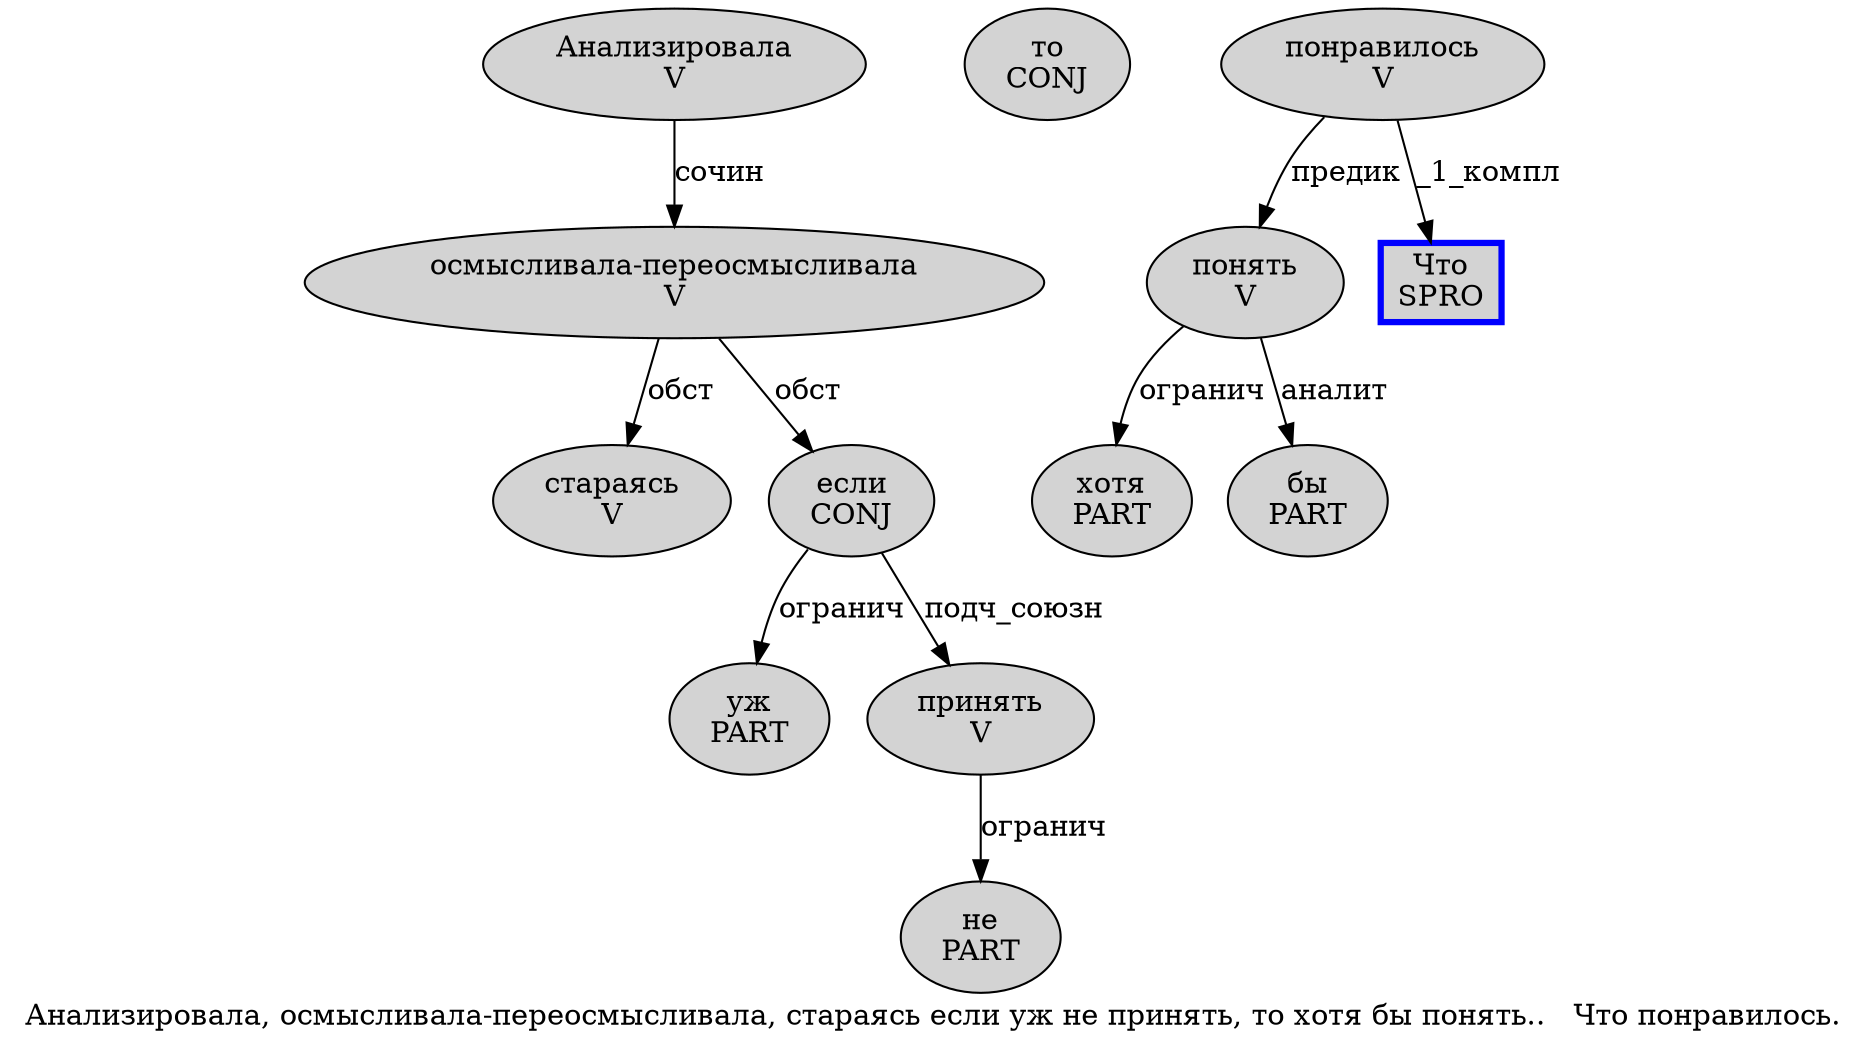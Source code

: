 digraph SENTENCE_3893 {
	graph [label="Анализировала, осмысливала-переосмысливала, стараясь если уж не принять, то хотя бы понять..   Что понравилось."]
	node [style=filled]
		0 [label="Анализировала
V" color="" fillcolor=lightgray penwidth=1 shape=ellipse]
		2 [label="осмысливала-переосмысливала
V" color="" fillcolor=lightgray penwidth=1 shape=ellipse]
		4 [label="стараясь
V" color="" fillcolor=lightgray penwidth=1 shape=ellipse]
		5 [label="если
CONJ" color="" fillcolor=lightgray penwidth=1 shape=ellipse]
		6 [label="уж
PART" color="" fillcolor=lightgray penwidth=1 shape=ellipse]
		7 [label="не
PART" color="" fillcolor=lightgray penwidth=1 shape=ellipse]
		8 [label="принять
V" color="" fillcolor=lightgray penwidth=1 shape=ellipse]
		10 [label="то
CONJ" color="" fillcolor=lightgray penwidth=1 shape=ellipse]
		11 [label="хотя
PART" color="" fillcolor=lightgray penwidth=1 shape=ellipse]
		12 [label="бы
PART" color="" fillcolor=lightgray penwidth=1 shape=ellipse]
		13 [label="понять
V" color="" fillcolor=lightgray penwidth=1 shape=ellipse]
		15 [label="Что
SPRO" color=blue fillcolor=lightgray penwidth=3 shape=box]
		16 [label="понравилось
V" color="" fillcolor=lightgray penwidth=1 shape=ellipse]
			5 -> 6 [label="огранич"]
			5 -> 8 [label="подч_союзн"]
			13 -> 11 [label="огранич"]
			13 -> 12 [label="аналит"]
			2 -> 4 [label="обст"]
			2 -> 5 [label="обст"]
			0 -> 2 [label="сочин"]
			8 -> 7 [label="огранич"]
			16 -> 13 [label="предик"]
			16 -> 15 [label="_1_компл"]
}